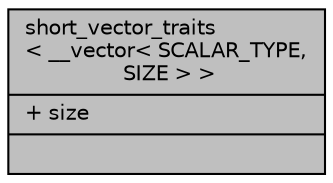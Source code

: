 digraph "short_vector_traits&lt; __vector&lt; SCALAR_TYPE, SIZE &gt; &gt;"
{
  edge [fontname="Helvetica",fontsize="10",labelfontname="Helvetica",labelfontsize="10"];
  node [fontname="Helvetica",fontsize="10",shape=record];
  Node1 [label="{short_vector_traits\l\< __vector\< SCALAR_TYPE,\l SIZE \> \>\n|+ size\l|}",height=0.2,width=0.4,color="black", fillcolor="grey75", style="filled", fontcolor="black"];
}
